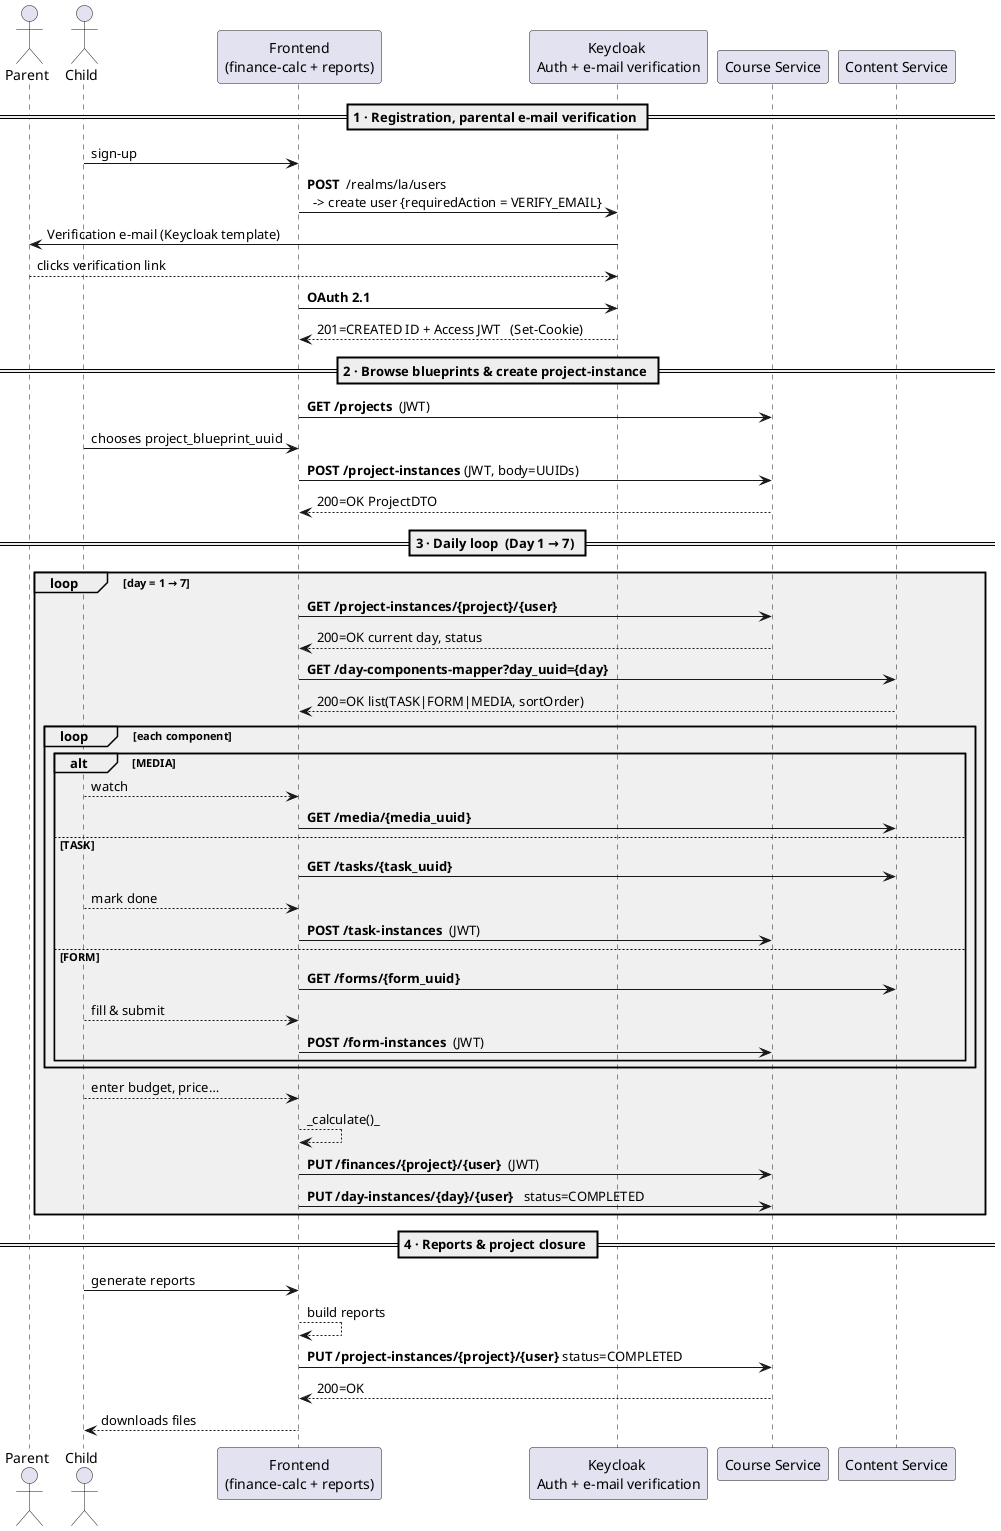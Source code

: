 @startuml

skinparam package {
    FontSize 13
    FontStyle bold
    BackgroundColor #F0F0F0
}

actor Parent
actor Child

participant "Frontend\n(finance-calc + reports)"      as FE
participant "Keycloak \nAuth + e-mail verification"    as KC
participant "Course Service"  as COURSE
participant "Content Service" as CONTENT

== 1 · Registration, parental e-mail verification ==
Child  -> FE     : sign-up 
FE     -> KC     : **POST**  /realms/la/users\n  -> create user {requiredAction = VERIFY_EMAIL}
KC     -> Parent : Verification e-mail (Keycloak template)
Parent --> KC    : clicks verification link 
FE     -> KC     : **OAuth 2.1** 
KC     --> FE    : 201=CREATED ID + Access JWT   (Set-Cookie)


== 2 · Browse blueprints & create project-instance ==
FE     -> COURSE : **GET /projects**  (JWT)
Child  -> FE     : chooses project_blueprint_uuid
FE     -> COURSE : **POST /project-instances** (JWT, body=UUIDs)
COURSE --> FE    : 200=OK ProjectDTO 

== 3 · Daily loop  (Day 1 → 7) ==
loop day = 1 → 7
  ' 3.1 progress/meta
  FE  -> COURSE  : **GET /project-instances/{project}/{user}**
  COURSE--> FE   : 200=OK current day, status

  ' 3.2 teaching content
  FE  -> CONTENT : **GET /day-components-mapper?day_uuid={day}**
  CONTENT --> FE : 200=OK list(TASK|FORM|MEDIA, sortOrder)

  ' 3.3 execute components
  loop each component
    alt MEDIA
      Child --> FE  : watch 
      FE -> CONTENT : **GET /media/{media_uuid}**
    else TASK
      FE -> CONTENT : **GET /tasks/{task_uuid}**
      Child --> FE  : mark done
      FE -> COURSE  : **POST /task-instances**  (JWT)
    else FORM
      FE -> CONTENT : **GET /forms/{form_uuid}**
      Child --> FE  : fill & submit
      FE -> COURSE  : **POST /form-instances**  (JWT)
    end
  end

  ' 3.4 client-side finance
  Child --> FE : enter budget, price…
  FE    --> FE : _calculate()_  
  FE    -> COURSE : **PUT /finances/{project}/{user}**  (JWT)

  ' 3.5 day complete & e-mail reminder
  FE    -> COURSE : **PUT /day-instances/{day}/{user}**   status=COMPLETED
end

== 4 · Reports & project closure ==
Child -> FE     : generate reports
FE    --> FE    : build reports
FE    -> COURSE : **PUT /project-instances/{project}/{user}** status=COMPLETED
COURSE--> FE    : 200=OK
Child <-- FE    : downloads files

@enduml
